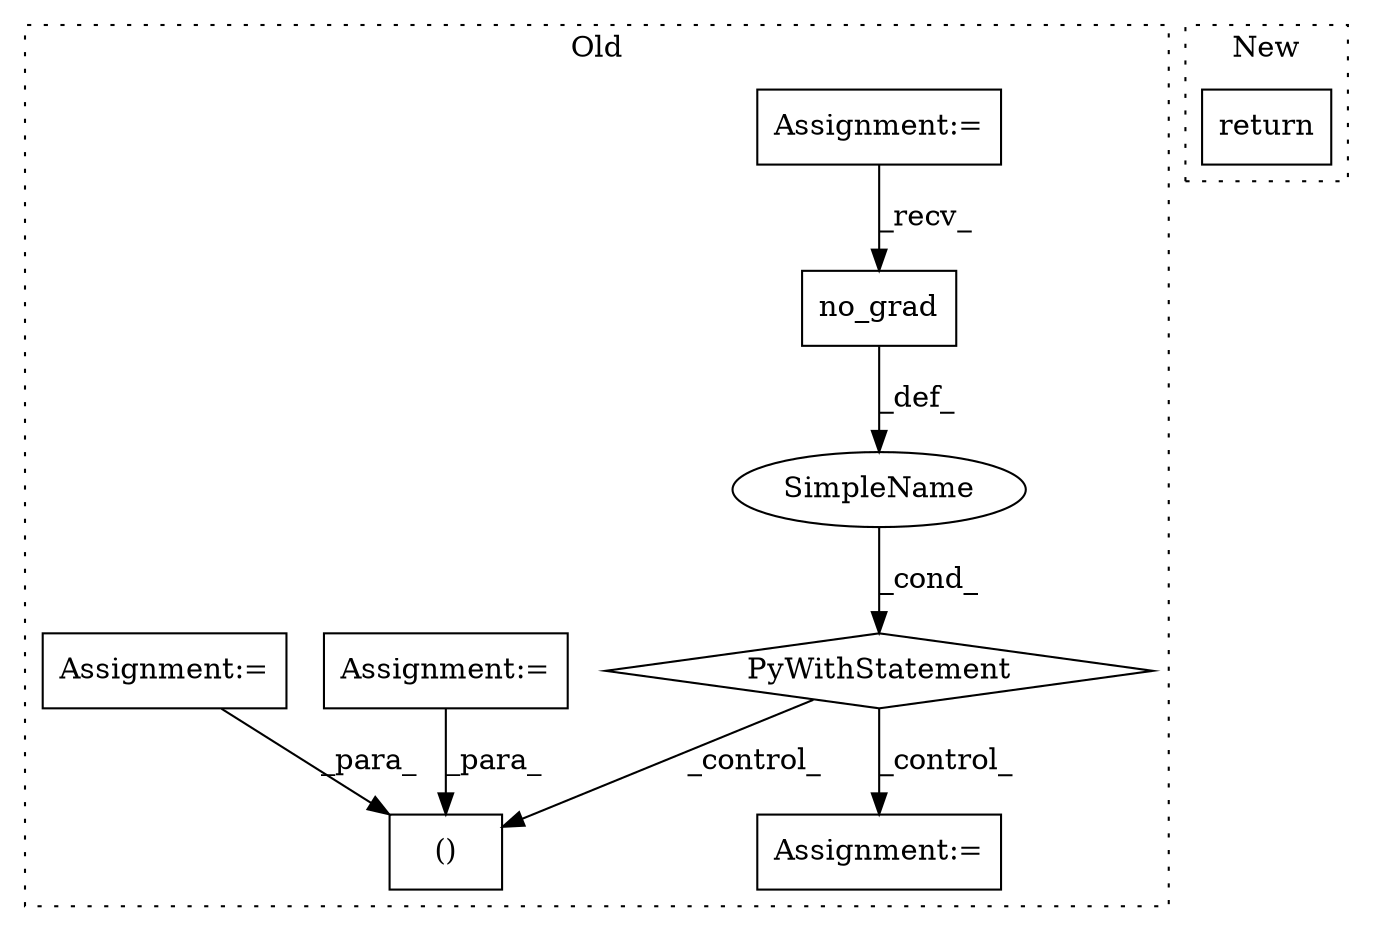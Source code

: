 digraph G {
subgraph cluster0 {
1 [label="no_grad" a="32" s="1796" l="9" shape="box"];
3 [label="PyWithStatement" a="104" s="1780,1805" l="10,2" shape="diamond"];
4 [label="Assignment:=" a="7" s="1850" l="2" shape="box"];
5 [label="SimpleName" a="42" s="" l="" shape="ellipse"];
6 [label="Assignment:=" a="7" s="1682" l="5" shape="box"];
7 [label="()" a="106" s="1822" l="28" shape="box"];
8 [label="Assignment:=" a="7" s="1647" l="4" shape="box"];
9 [label="Assignment:=" a="7" s="1661" l="11" shape="box"];
label = "Old";
style="dotted";
}
subgraph cluster1 {
2 [label="return" a="41" s="1432" l="7" shape="box"];
label = "New";
style="dotted";
}
1 -> 5 [label="_def_"];
3 -> 7 [label="_control_"];
3 -> 4 [label="_control_"];
5 -> 3 [label="_cond_"];
6 -> 1 [label="_recv_"];
8 -> 7 [label="_para_"];
9 -> 7 [label="_para_"];
}
